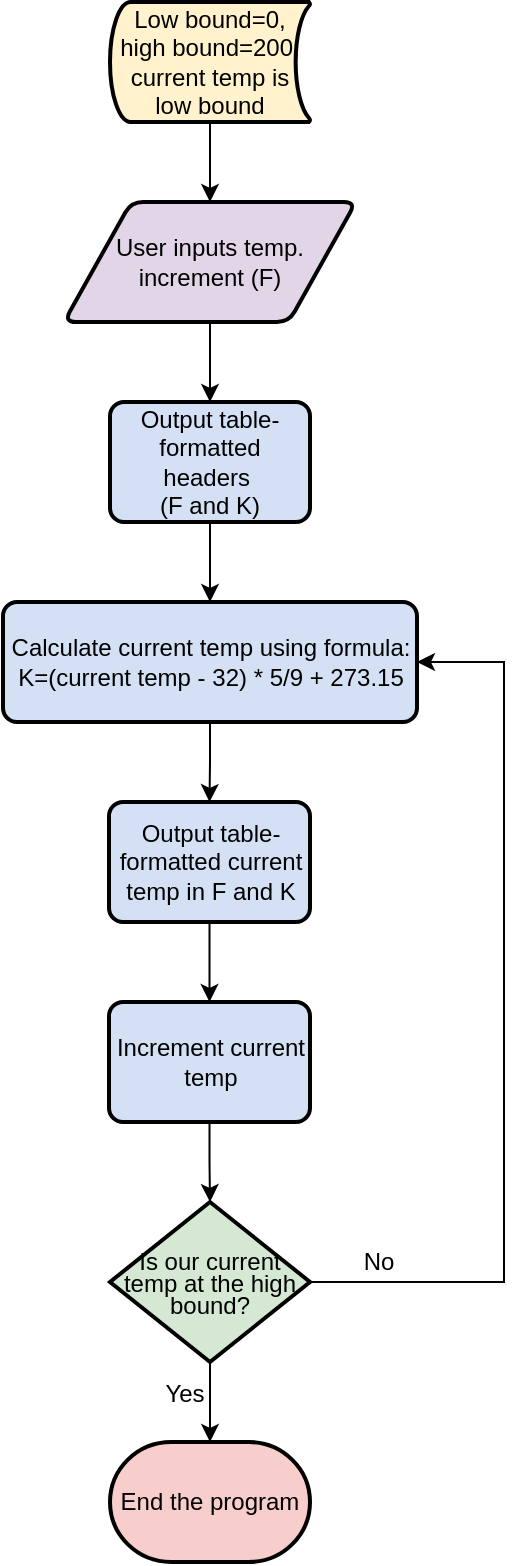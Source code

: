 <mxfile version="13.7.7" type="device"><diagram id="C5RBs43oDa-KdzZeNtuy" name="Page-1"><mxGraphModel dx="1422" dy="762" grid="1" gridSize="10" guides="1" tooltips="1" connect="1" arrows="1" fold="1" page="1" pageScale="1" pageWidth="827" pageHeight="1169" math="0" shadow="0"><root><mxCell id="WIyWlLk6GJQsqaUBKTNV-0"/><mxCell id="WIyWlLk6GJQsqaUBKTNV-1" parent="WIyWlLk6GJQsqaUBKTNV-0"/><mxCell id="liZggDK133tOusIhJt3y-3" value="" style="edgeStyle=orthogonalEdgeStyle;rounded=0;orthogonalLoop=1;jettySize=auto;html=1;entryX=0.5;entryY=0;entryDx=0;entryDy=0;" edge="1" parent="WIyWlLk6GJQsqaUBKTNV-1" source="liZggDK133tOusIhJt3y-1" target="liZggDK133tOusIhJt3y-4"><mxGeometry relative="1" as="geometry"><mxPoint x="163" y="280" as="targetPoint"/></mxGeometry></mxCell><mxCell id="liZggDK133tOusIhJt3y-1" value="User inputs temp. increment (F)" style="shape=parallelogram;html=1;strokeWidth=2;perimeter=parallelogramPerimeter;whiteSpace=wrap;rounded=1;arcSize=12;size=0.23;fillColor=#E1D5E7;" vertex="1" parent="WIyWlLk6GJQsqaUBKTNV-1"><mxGeometry x="90" y="160" width="146" height="60" as="geometry"/></mxCell><mxCell id="liZggDK133tOusIhJt3y-7" value="" style="edgeStyle=orthogonalEdgeStyle;rounded=0;orthogonalLoop=1;jettySize=auto;html=1;" edge="1" parent="WIyWlLk6GJQsqaUBKTNV-1" source="liZggDK133tOusIhJt3y-4" target="liZggDK133tOusIhJt3y-6"><mxGeometry relative="1" as="geometry"/></mxCell><mxCell id="liZggDK133tOusIhJt3y-4" value="&lt;span&gt;Output table-formatted headers&amp;nbsp;&lt;/span&gt;&lt;br&gt;&lt;span&gt;(F and K)&lt;/span&gt;" style="rounded=1;whiteSpace=wrap;html=1;absoluteArcSize=1;arcSize=14;strokeWidth=2;fillColor=#D4E1F5;" vertex="1" parent="WIyWlLk6GJQsqaUBKTNV-1"><mxGeometry x="113" y="260" width="100" height="60" as="geometry"/></mxCell><mxCell id="liZggDK133tOusIhJt3y-11" value="" style="edgeStyle=orthogonalEdgeStyle;rounded=0;orthogonalLoop=1;jettySize=auto;html=1;" edge="1" parent="WIyWlLk6GJQsqaUBKTNV-1" source="liZggDK133tOusIhJt3y-6" target="liZggDK133tOusIhJt3y-10"><mxGeometry relative="1" as="geometry"/></mxCell><mxCell id="liZggDK133tOusIhJt3y-6" value="Calculate current temp using formula: K=(current temp - 32) * 5/9 + 273.15" style="rounded=1;whiteSpace=wrap;html=1;absoluteArcSize=1;arcSize=14;strokeWidth=2;fillColor=#D4E1F5;" vertex="1" parent="WIyWlLk6GJQsqaUBKTNV-1"><mxGeometry x="59.5" y="360" width="207" height="60" as="geometry"/></mxCell><mxCell id="liZggDK133tOusIhJt3y-9" value="" style="edgeStyle=orthogonalEdgeStyle;rounded=0;orthogonalLoop=1;jettySize=auto;html=1;" edge="1" parent="WIyWlLk6GJQsqaUBKTNV-1" source="liZggDK133tOusIhJt3y-8" target="liZggDK133tOusIhJt3y-1"><mxGeometry relative="1" as="geometry"/></mxCell><mxCell id="liZggDK133tOusIhJt3y-8" value="Low bound=0, high bound=200, current temp is low bound" style="strokeWidth=2;html=1;shape=mxgraph.flowchart.stored_data;whiteSpace=wrap;fillColor=#FFF2CC;" vertex="1" parent="WIyWlLk6GJQsqaUBKTNV-1"><mxGeometry x="113" y="60" width="100" height="60" as="geometry"/></mxCell><mxCell id="liZggDK133tOusIhJt3y-13" value="" style="edgeStyle=orthogonalEdgeStyle;rounded=0;orthogonalLoop=1;jettySize=auto;html=1;" edge="1" parent="WIyWlLk6GJQsqaUBKTNV-1" source="liZggDK133tOusIhJt3y-10" target="liZggDK133tOusIhJt3y-12"><mxGeometry relative="1" as="geometry"/></mxCell><mxCell id="liZggDK133tOusIhJt3y-10" value="Output table-formatted current temp in F and K" style="rounded=1;whiteSpace=wrap;html=1;absoluteArcSize=1;arcSize=14;strokeWidth=2;fillColor=#D4E1F5;" vertex="1" parent="WIyWlLk6GJQsqaUBKTNV-1"><mxGeometry x="112.5" y="460" width="100.5" height="60" as="geometry"/></mxCell><mxCell id="liZggDK133tOusIhJt3y-15" value="" style="edgeStyle=orthogonalEdgeStyle;rounded=0;orthogonalLoop=1;jettySize=auto;html=1;" edge="1" parent="WIyWlLk6GJQsqaUBKTNV-1" source="liZggDK133tOusIhJt3y-12" target="liZggDK133tOusIhJt3y-14"><mxGeometry relative="1" as="geometry"/></mxCell><mxCell id="liZggDK133tOusIhJt3y-12" value="Increment current temp" style="rounded=1;whiteSpace=wrap;html=1;absoluteArcSize=1;arcSize=14;strokeWidth=2;fillColor=#D4E1F5;" vertex="1" parent="WIyWlLk6GJQsqaUBKTNV-1"><mxGeometry x="112.5" y="560" width="100.5" height="60" as="geometry"/></mxCell><mxCell id="liZggDK133tOusIhJt3y-18" value="" style="edgeStyle=orthogonalEdgeStyle;rounded=0;orthogonalLoop=1;jettySize=auto;html=1;entryX=1;entryY=0.5;entryDx=0;entryDy=0;exitX=1;exitY=0.5;exitDx=0;exitDy=0;exitPerimeter=0;" edge="1" parent="WIyWlLk6GJQsqaUBKTNV-1" source="liZggDK133tOusIhJt3y-14" target="liZggDK133tOusIhJt3y-6"><mxGeometry relative="1" as="geometry"><mxPoint x="283" y="700" as="targetPoint"/><Array as="points"><mxPoint x="310" y="700"/><mxPoint x="310" y="390"/></Array></mxGeometry></mxCell><mxCell id="liZggDK133tOusIhJt3y-22" value="" style="edgeStyle=orthogonalEdgeStyle;rounded=0;orthogonalLoop=1;jettySize=auto;html=1;" edge="1" parent="WIyWlLk6GJQsqaUBKTNV-1" source="liZggDK133tOusIhJt3y-14" target="liZggDK133tOusIhJt3y-21"><mxGeometry relative="1" as="geometry"/></mxCell><mxCell id="liZggDK133tOusIhJt3y-14" value="&lt;p style=&quot;line-height: 90%&quot;&gt;Is our current temp at the high bound?&lt;/p&gt;" style="strokeWidth=2;html=1;shape=mxgraph.flowchart.decision;whiteSpace=wrap;spacingTop=2;spacing=5;fillColor=#D5E8D4;" vertex="1" parent="WIyWlLk6GJQsqaUBKTNV-1"><mxGeometry x="113" y="660" width="100" height="80" as="geometry"/></mxCell><mxCell id="liZggDK133tOusIhJt3y-20" value="No" style="text;html=1;align=center;verticalAlign=middle;resizable=0;points=[];autosize=1;" vertex="1" parent="WIyWlLk6GJQsqaUBKTNV-1"><mxGeometry x="231.5" y="680" width="30" height="20" as="geometry"/></mxCell><mxCell id="liZggDK133tOusIhJt3y-21" value="End the program" style="strokeWidth=2;html=1;shape=mxgraph.flowchart.terminator;whiteSpace=wrap;fillColor=#F8CECC;" vertex="1" parent="WIyWlLk6GJQsqaUBKTNV-1"><mxGeometry x="113" y="780" width="100" height="60" as="geometry"/></mxCell><mxCell id="liZggDK133tOusIhJt3y-23" value="Yes" style="text;html=1;align=center;verticalAlign=middle;resizable=0;points=[];autosize=1;" vertex="1" parent="WIyWlLk6GJQsqaUBKTNV-1"><mxGeometry x="130" y="746" width="40" height="20" as="geometry"/></mxCell></root></mxGraphModel></diagram></mxfile>